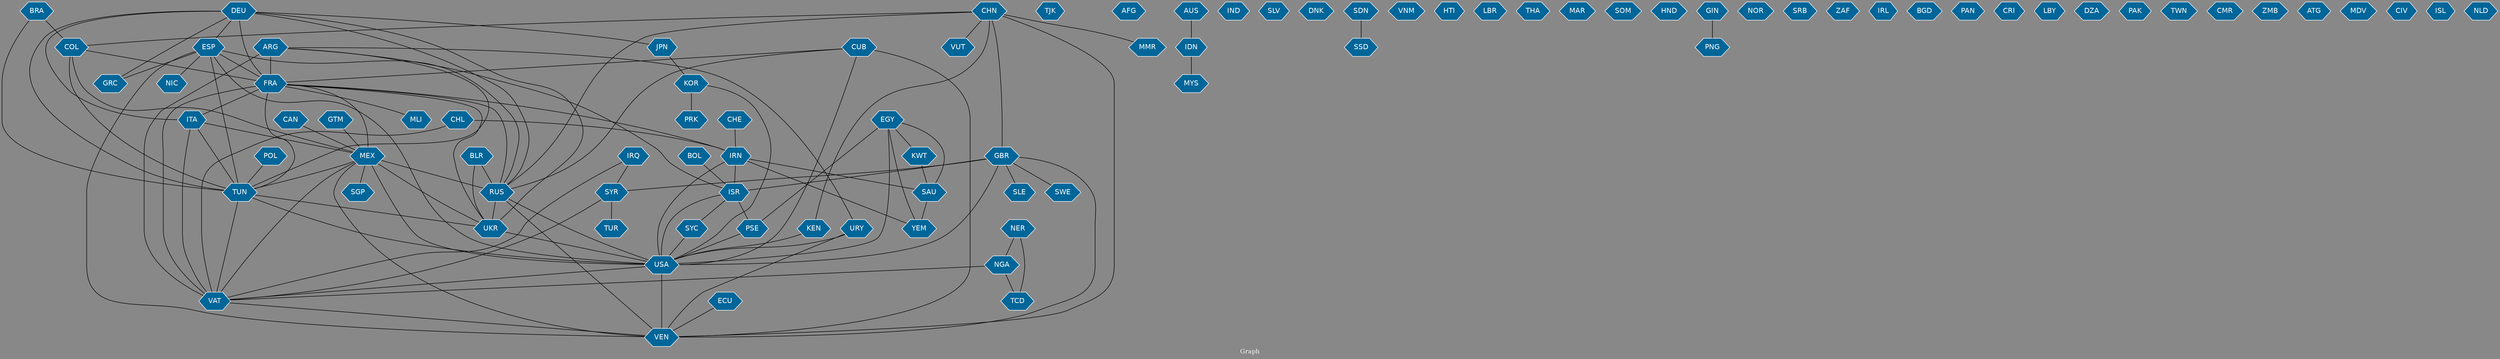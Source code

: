 // Countries together in item graph
graph {
	graph [bgcolor="#888888" fontcolor=white fontsize=12 label="Graph" outputorder=edgesfirst overlap=prism]
	node [color=white fillcolor="#006699" fontcolor=white fontname=Helvetica shape=hexagon style=filled]
	edge [arrowhead=open color=black fontcolor=white fontname=Courier fontsize=12]
		VUT [label=VUT]
		ESP [label=ESP]
		COL [label=COL]
		UKR [label=UKR]
		BLR [label=BLR]
		TUN [label=TUN]
		VEN [label=VEN]
		KOR [label=KOR]
		PRK [label=PRK]
		TJK [label=TJK]
		RUS [label=RUS]
		FRA [label=FRA]
		DEU [label=DEU]
		AFG [label=AFG]
		ISR [label=ISR]
		USA [label=USA]
		IRN [label=IRN]
		PSE [label=PSE]
		NGA [label=NGA]
		AUS [label=AUS]
		MEX [label=MEX]
		VAT [label=VAT]
		MLI [label=MLI]
		CUB [label=CUB]
		URY [label=URY]
		ITA [label=ITA]
		BRA [label=BRA]
		IDN [label=IDN]
		IND [label=IND]
		TCD [label=TCD]
		NER [label=NER]
		CHL [label=CHL]
		TUR [label=TUR]
		YEM [label=YEM]
		SYR [label=SYR]
		JPN [label=JPN]
		SLV [label=SLV]
		IRQ [label=IRQ]
		CHN [label=CHN]
		GBR [label=GBR]
		ARG [label=ARG]
		EGY [label=EGY]
		SWE [label=SWE]
		BOL [label=BOL]
		DNK [label=DNK]
		SGP [label=SGP]
		ECU [label=ECU]
		SDN [label=SDN]
		VNM [label=VNM]
		HTI [label=HTI]
		LBR [label=LBR]
		THA [label=THA]
		MAR [label=MAR]
		GRC [label=GRC]
		KWT [label=KWT]
		SAU [label=SAU]
		SLE [label=SLE]
		POL [label=POL]
		MYS [label=MYS]
		GTM [label=GTM]
		SOM [label=SOM]
		MMR [label=MMR]
		HND [label=HND]
		GIN [label=GIN]
		NOR [label=NOR]
		CAN [label=CAN]
		SRB [label=SRB]
		ZAF [label=ZAF]
		IRL [label=IRL]
		CHE [label=CHE]
		BGD [label=BGD]
		PAN [label=PAN]
		CRI [label=CRI]
		LBY [label=LBY]
		DZA [label=DZA]
		PAK [label=PAK]
		KEN [label=KEN]
		TWN [label=TWN]
		CMR [label=CMR]
		SYC [label=SYC]
		ZMB [label=ZMB]
		NIC [label=NIC]
		ATG [label=ATG]
		PNG [label=PNG]
		MDV [label=MDV]
		SSD [label=SSD]
		CIV [label=CIV]
		ISL [label=ISL]
		NLD [label=NLD]
			ISR -- SYC [weight=2]
			POL -- TUN [weight=1]
			IDN -- MYS [weight=1]
			SYR -- TUR [weight=1]
			SYR -- VAT [weight=1]
			USA -- VAT [weight=1]
			FRA -- IRN [weight=1]
			MEX -- VEN [weight=2]
			SAU -- YEM [weight=4]
			COL -- MEX [weight=1]
			URY -- USA [weight=1]
			ARG -- VAT [weight=5]
			COL -- TUN [weight=5]
			SYC -- USA [weight=1]
			IRN -- ISR [weight=4]
			CHL -- IRN [weight=1]
			SDN -- SSD [weight=1]
			DEU -- TUN [weight=1]
			ARG -- URY [weight=1]
			FRA -- MLI [weight=1]
			DEU -- ESP [weight=1]
			URY -- VEN [weight=1]
			ESP -- NIC [weight=1]
			CUB -- RUS [weight=1]
			KOR -- PRK [weight=4]
			DEU -- RUS [weight=1]
			ARG -- TUN [weight=1]
			KOR -- USA [weight=1]
			ITA -- MEX [weight=2]
			COL -- FRA [weight=1]
			EGY -- PSE [weight=1]
			CHN -- GBR [weight=1]
			EGY -- YEM [weight=1]
			CHN -- COL [weight=1]
			TUN -- VAT [weight=2]
			BLR -- RUS [weight=1]
			DEU -- ITA [weight=1]
			GBR -- ISR [weight=1]
			ITA -- VAT [weight=2]
			BLR -- UKR [weight=1]
			GBR -- SLE [weight=1]
			EGY -- KWT [weight=1]
			CHN -- VEN [weight=1]
			ARG -- FRA [weight=1]
			KWT -- SAU [weight=1]
			PSE -- USA [weight=2]
			IRQ -- SYR [weight=1]
			ISR -- USA [weight=6]
			DEU -- GRC [weight=5]
			UKR -- USA [weight=2]
			FRA -- MEX [weight=4]
			ESP -- RUS [weight=1]
			MEX -- TUN [weight=3]
			AUS -- IDN [weight=1]
			KEN -- USA [weight=2]
			MEX -- UKR [weight=1]
			TUN -- USA [weight=1]
			GBR -- SYR [weight=3]
			DEU -- FRA [weight=6]
			ISR -- PSE [weight=8]
			MEX -- SGP [weight=1]
			CUB -- USA [weight=4]
			CHN -- KEN [weight=1]
			GIN -- PNG [weight=1]
			MEX -- RUS [weight=1]
			ESP -- FRA [weight=2]
			GBR -- SWE [weight=1]
			ESP -- VEN [weight=5]
			BOL -- ISR [weight=1]
			CHE -- IRN [weight=2]
			CHN -- MMR [weight=1]
			ESP -- TUN [weight=3]
			VAT -- VEN [weight=2]
			MEX -- USA [weight=6]
			ARG -- ISR [weight=1]
			DEU -- JPN [weight=1]
			RUS -- UKR [weight=13]
			GTM -- MEX [weight=1]
			FRA -- RUS [weight=2]
			IRN -- USA [weight=4]
			IRN -- SAU [weight=2]
			NGA -- VAT [weight=1]
			MEX -- VAT [weight=2]
			ESP -- USA [weight=1]
			CHN -- VUT [weight=1]
			NGA -- TCD [weight=1]
			GBR -- USA [weight=1]
			CUB -- VEN [weight=6]
			ITA -- TUN [weight=2]
			ESP -- GRC [weight=1]
			DEU -- UKR [weight=1]
			EGY -- USA [weight=1]
			RUS -- VEN [weight=1]
			EGY -- SAU [weight=1]
			CUB -- FRA [weight=1]
			NER -- NGA [weight=1]
			IRN -- YEM [weight=1]
			JPN -- KOR [weight=1]
			FRA -- VAT [weight=2]
			BRA -- COL [weight=1]
			CHL -- VAT [weight=1]
			CHN -- RUS [weight=1]
			RUS -- USA [weight=1]
			CAN -- MEX [weight=1]
			BRA -- TUN [weight=1]
			USA -- VEN [weight=14]
			FRA -- ITA [weight=1]
			TUN -- UKR [weight=1]
			GBR -- VEN [weight=1]
			FRA -- UKR [weight=1]
			FRA -- TUN [weight=2]
			IRQ -- VAT [weight=1]
			ECU -- VEN [weight=2]
			NER -- TCD [weight=1]
}